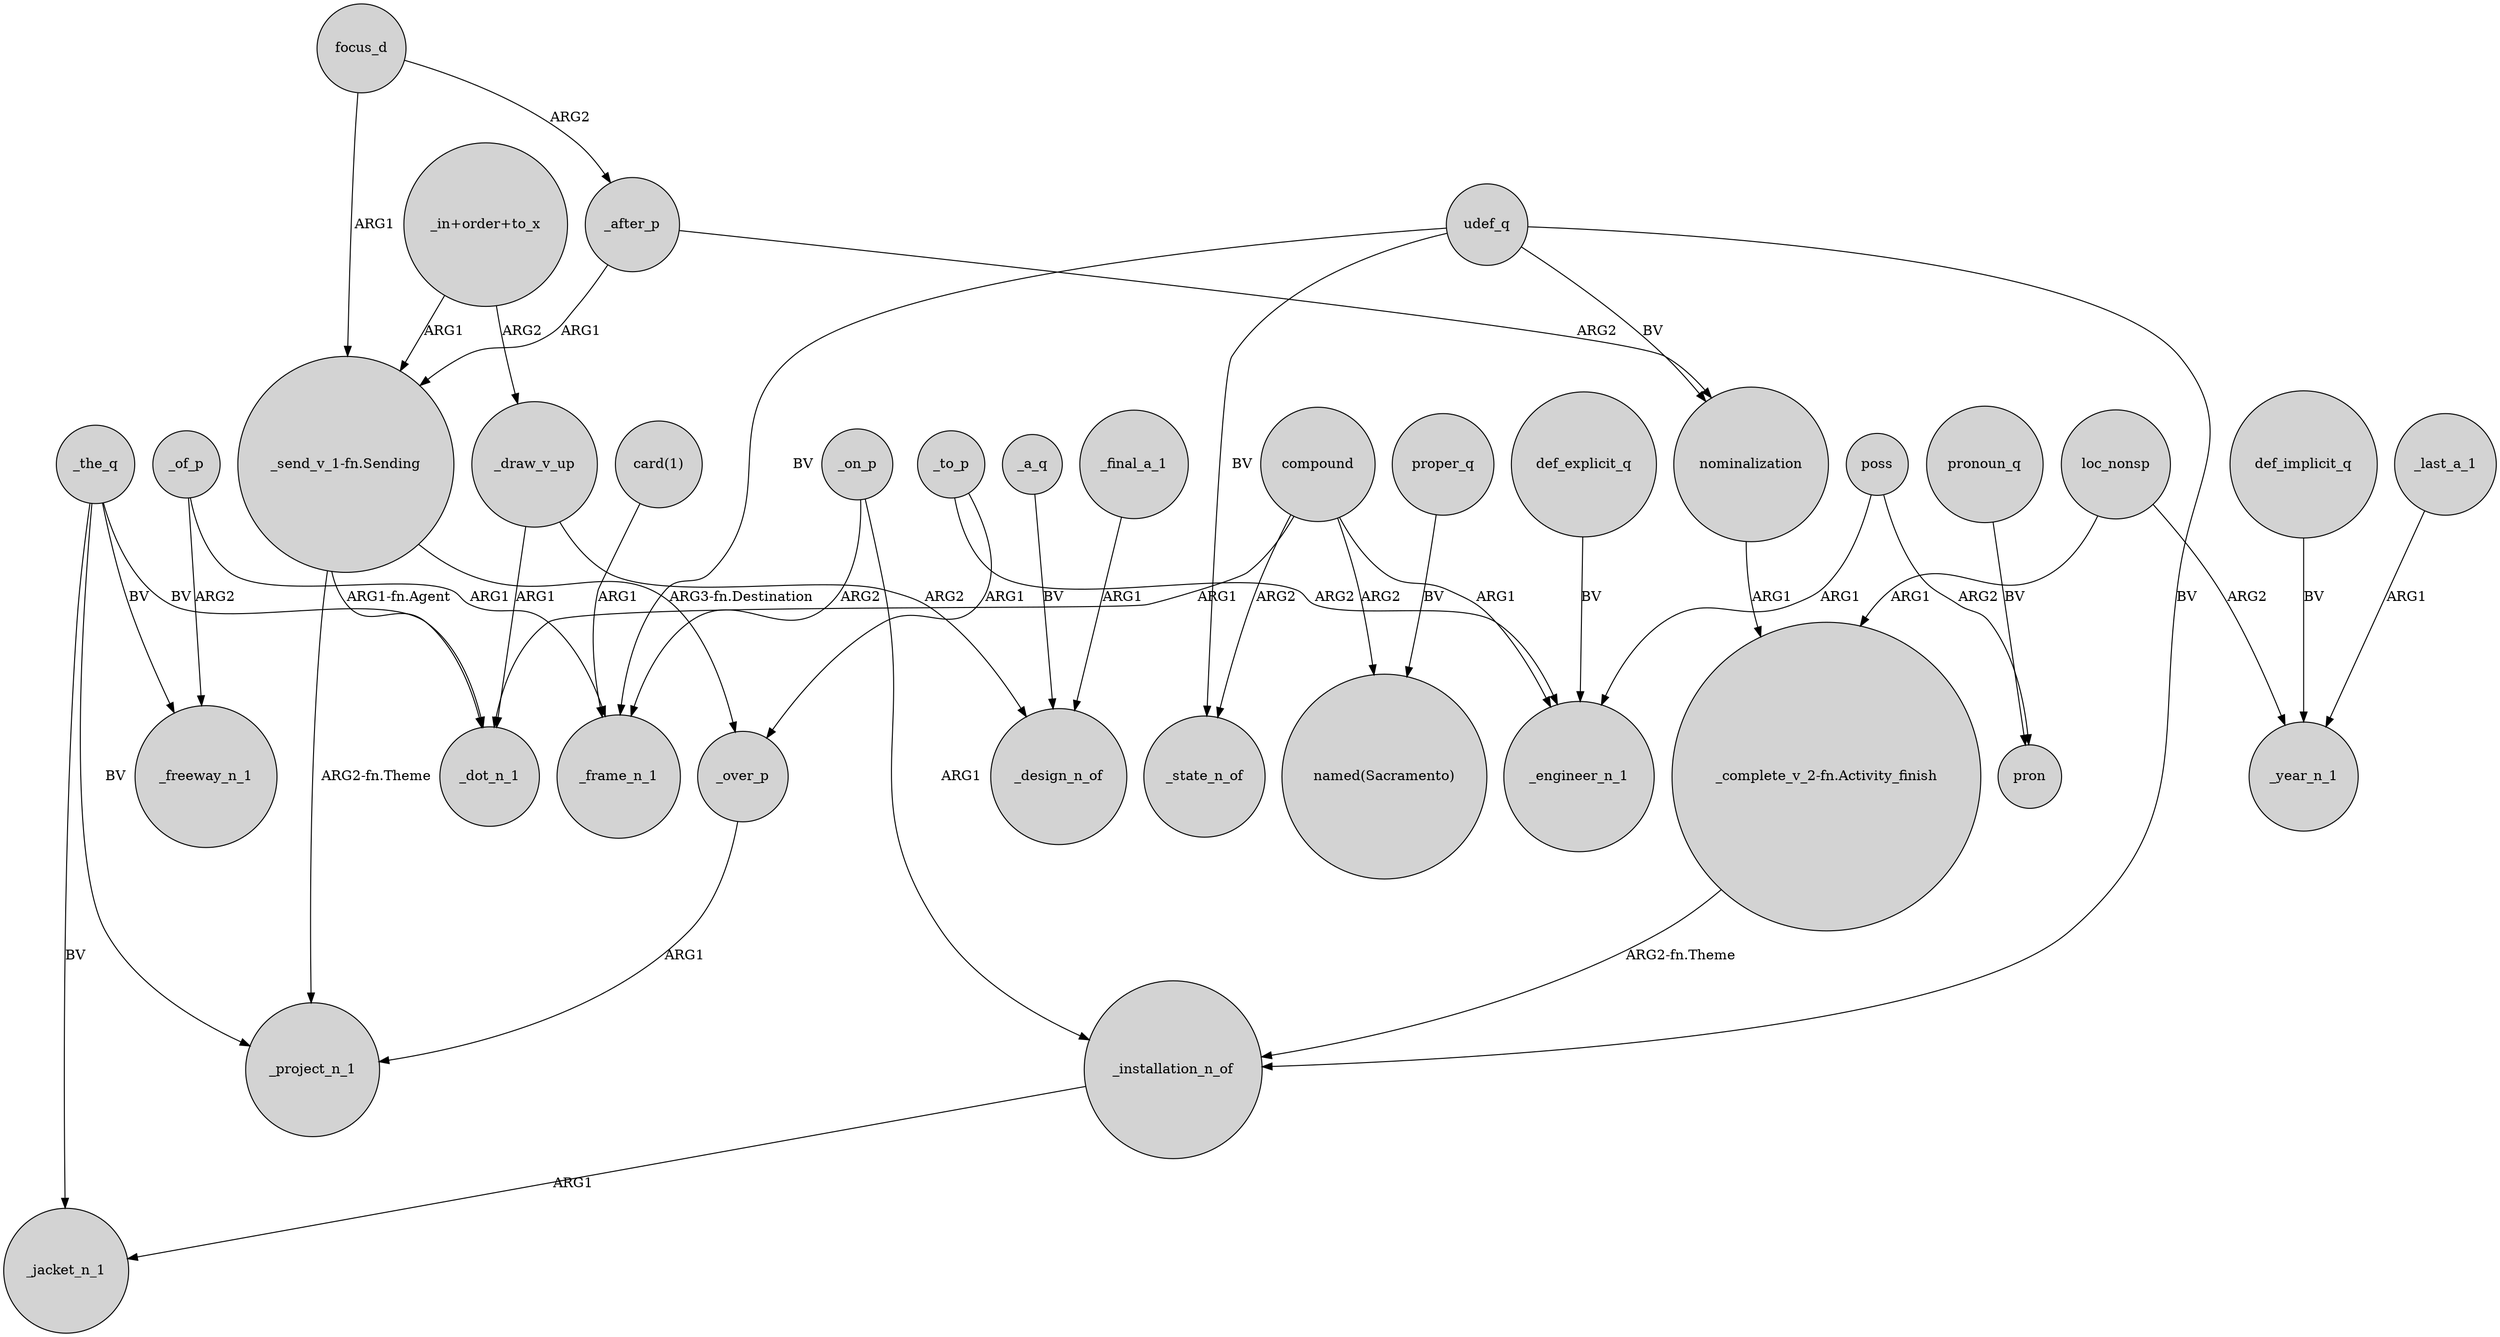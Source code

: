 digraph {
	node [shape=circle style=filled]
	"_send_v_1-fn.Sending" -> _project_n_1 [label="ARG2-fn.Theme"]
	_of_p -> _frame_n_1 [label=ARG1]
	focus_d -> _after_p [label=ARG2]
	"card(1)" -> _frame_n_1 [label=ARG1]
	_the_q -> _freeway_n_1 [label=BV]
	def_implicit_q -> _year_n_1 [label=BV]
	poss -> pron [label=ARG2]
	_on_p -> _frame_n_1 [label=ARG2]
	"_send_v_1-fn.Sending" -> _dot_n_1 [label="ARG1-fn.Agent"]
	udef_q -> _installation_n_of [label=BV]
	_to_p -> _engineer_n_1 [label=ARG2]
	udef_q -> _state_n_of [label=BV]
	_on_p -> _installation_n_of [label=ARG1]
	"_send_v_1-fn.Sending" -> _over_p [label="ARG3-fn.Destination"]
	_draw_v_up -> _design_n_of [label=ARG2]
	def_explicit_q -> _engineer_n_1 [label=BV]
	_the_q -> _project_n_1 [label=BV]
	compound -> _state_n_of [label=ARG2]
	udef_q -> _frame_n_1 [label=BV]
	"_in+order+to_x" -> _draw_v_up [label=ARG2]
	_to_p -> _over_p [label=ARG1]
	nominalization -> "_complete_v_2-fn.Activity_finish" [label=ARG1]
	_the_q -> _jacket_n_1 [label=BV]
	pronoun_q -> pron [label=BV]
	focus_d -> "_send_v_1-fn.Sending" [label=ARG1]
	"_complete_v_2-fn.Activity_finish" -> _installation_n_of [label="ARG2-fn.Theme"]
	loc_nonsp -> "_complete_v_2-fn.Activity_finish" [label=ARG1]
	_the_q -> _dot_n_1 [label=BV]
	_a_q -> _design_n_of [label=BV]
	_over_p -> _project_n_1 [label=ARG1]
	compound -> _dot_n_1 [label=ARG1]
	compound -> "named(Sacramento)" [label=ARG2]
	loc_nonsp -> _year_n_1 [label=ARG2]
	_draw_v_up -> _dot_n_1 [label=ARG1]
	_last_a_1 -> _year_n_1 [label=ARG1]
	udef_q -> nominalization [label=BV]
	_final_a_1 -> _design_n_of [label=ARG1]
	poss -> _engineer_n_1 [label=ARG1]
	proper_q -> "named(Sacramento)" [label=BV]
	_of_p -> _freeway_n_1 [label=ARG2]
	"_in+order+to_x" -> "_send_v_1-fn.Sending" [label=ARG1]
	compound -> _engineer_n_1 [label=ARG1]
	_after_p -> nominalization [label=ARG2]
	_after_p -> "_send_v_1-fn.Sending" [label=ARG1]
	_installation_n_of -> _jacket_n_1 [label=ARG1]
}
